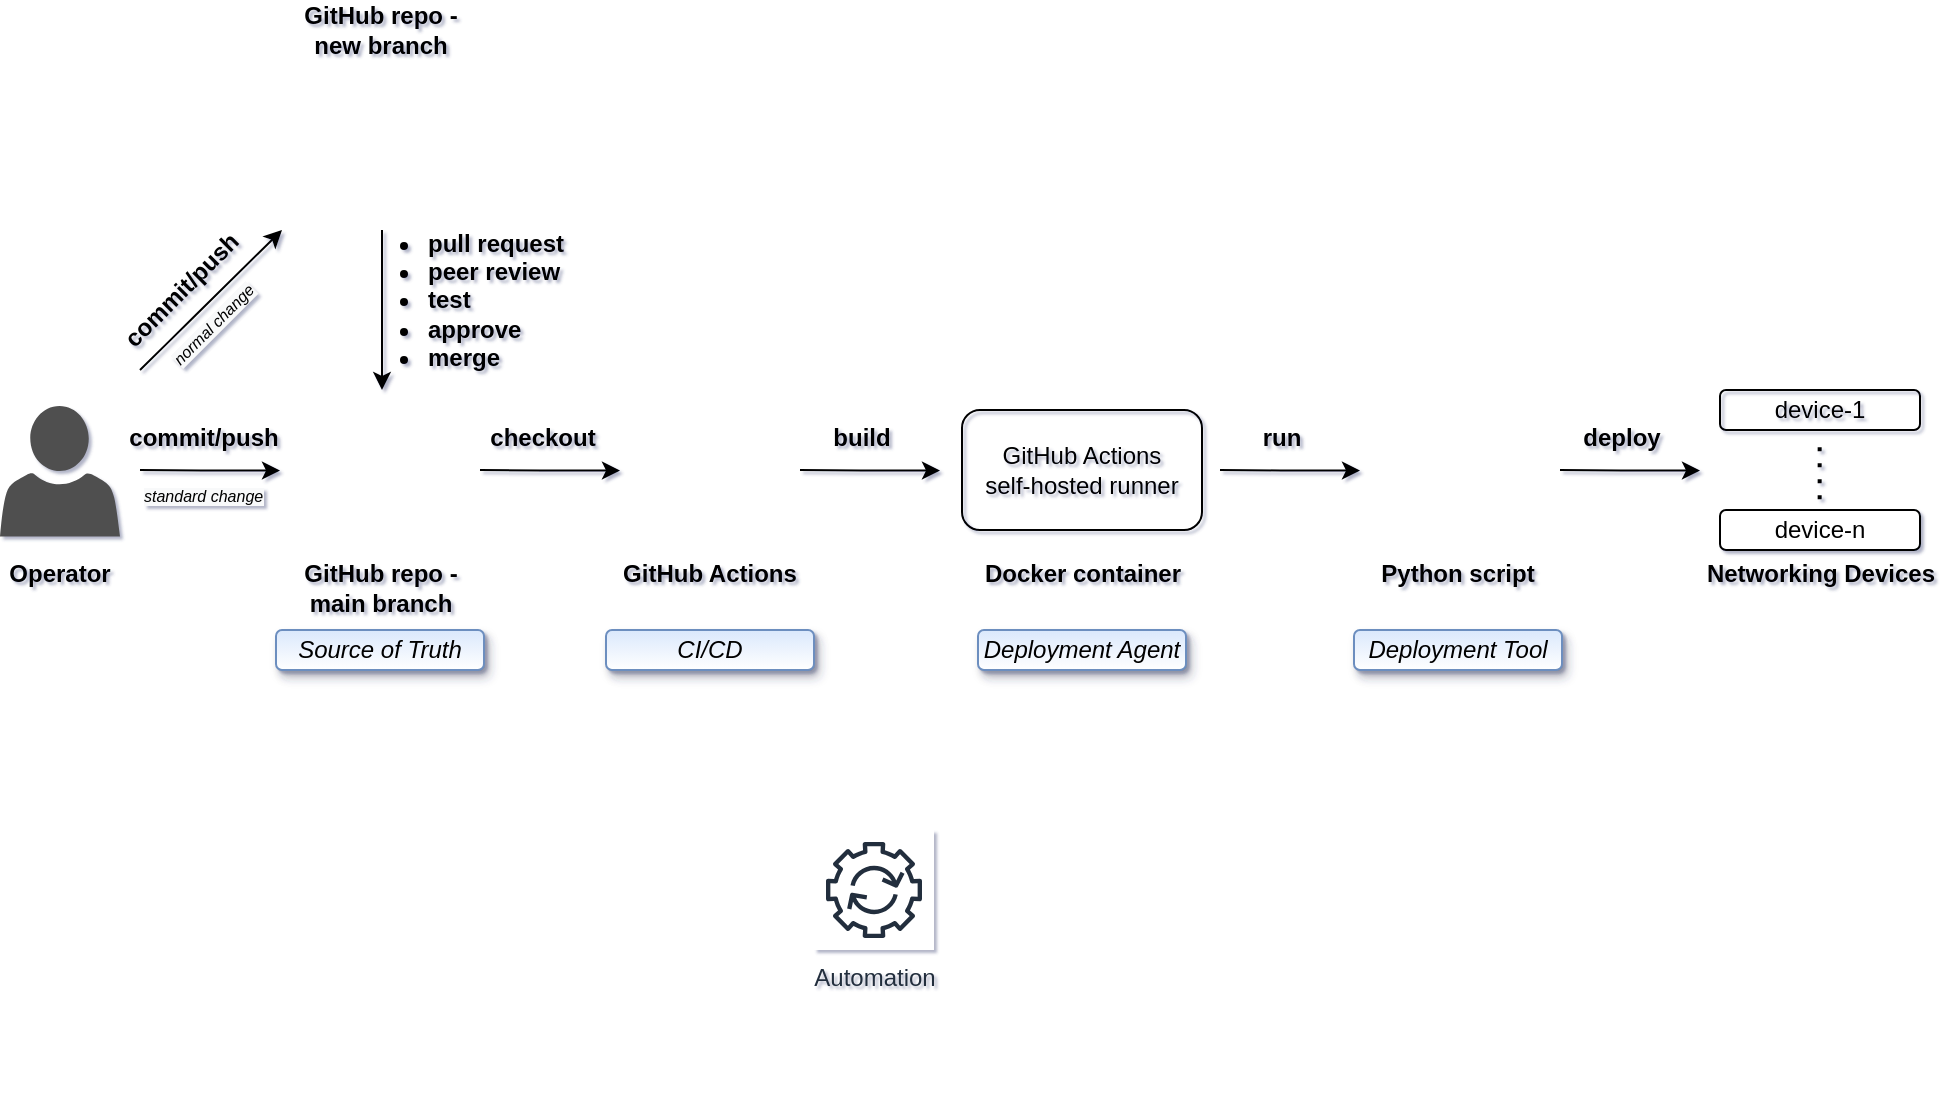 <mxfile version="13.10.6" type="device"><diagram id="ubtK0CXxR8o14yQeXOuR" name="Page-1"><mxGraphModel dx="976" dy="767" grid="1" gridSize="10" guides="1" tooltips="1" connect="1" arrows="1" fold="1" page="1" pageScale="1" pageWidth="1100" pageHeight="850" math="0" shadow="1"><root><mxCell id="0"/><mxCell id="1" parent="0"/><mxCell id="0di4GVNXK07yKZTkaitx-21" value="" style="endArrow=classic;html=1;" parent="1" edge="1"><mxGeometry width="50" height="50" relative="1" as="geometry"><mxPoint x="129" y="360" as="sourcePoint"/><mxPoint x="199" y="360.27" as="targetPoint"/><Array as="points"><mxPoint x="169" y="360.27"/></Array></mxGeometry></mxCell><mxCell id="0di4GVNXK07yKZTkaitx-26" value="" style="endArrow=classic;html=1;" parent="1" edge="1"><mxGeometry width="50" height="50" relative="1" as="geometry"><mxPoint x="299" y="360" as="sourcePoint"/><mxPoint x="369" y="360.27" as="targetPoint"/><Array as="points"><mxPoint x="339" y="360.27"/></Array></mxGeometry></mxCell><mxCell id="0di4GVNXK07yKZTkaitx-27" value="" style="endArrow=classic;html=1;" parent="1" edge="1"><mxGeometry width="50" height="50" relative="1" as="geometry"><mxPoint x="459" y="360" as="sourcePoint"/><mxPoint x="529" y="360.27" as="targetPoint"/><Array as="points"><mxPoint x="499" y="360.27"/></Array></mxGeometry></mxCell><mxCell id="0di4GVNXK07yKZTkaitx-28" value="" style="endArrow=classic;html=1;" parent="1" edge="1"><mxGeometry width="50" height="50" relative="1" as="geometry"><mxPoint x="669" y="360" as="sourcePoint"/><mxPoint x="739" y="360.27" as="targetPoint"/><Array as="points"><mxPoint x="709" y="360.27"/></Array></mxGeometry></mxCell><mxCell id="0di4GVNXK07yKZTkaitx-29" value="" style="endArrow=classic;html=1;" parent="1" edge="1"><mxGeometry width="50" height="50" relative="1" as="geometry"><mxPoint x="839" y="360" as="sourcePoint"/><mxPoint x="909" y="360.27" as="targetPoint"/><Array as="points"><mxPoint x="879" y="360.27"/></Array></mxGeometry></mxCell><mxCell id="0di4GVNXK07yKZTkaitx-30" value="&lt;b&gt;commit/push&lt;/b&gt;" style="text;html=1;strokeColor=none;fillColor=none;align=center;verticalAlign=middle;whiteSpace=wrap;rounded=0;" parent="1" vertex="1"><mxGeometry x="116" y="334" width="90" height="20" as="geometry"/></mxCell><mxCell id="0di4GVNXK07yKZTkaitx-31" value="&lt;b&gt;checkout&lt;/b&gt;" style="text;html=1;strokeColor=none;fillColor=none;align=center;verticalAlign=middle;whiteSpace=wrap;rounded=0;" parent="1" vertex="1"><mxGeometry x="301" y="334" width="59" height="20" as="geometry"/></mxCell><mxCell id="0di4GVNXK07yKZTkaitx-32" value="device-1" style="rounded=1;whiteSpace=wrap;html=1;fillColor=none;" parent="1" vertex="1"><mxGeometry x="919" y="320" width="100" height="20" as="geometry"/></mxCell><mxCell id="0di4GVNXK07yKZTkaitx-33" value="device-n" style="rounded=1;whiteSpace=wrap;html=1;" parent="1" vertex="1"><mxGeometry x="919" y="380" width="100" height="20" as="geometry"/></mxCell><mxCell id="0di4GVNXK07yKZTkaitx-34" value="&lt;b&gt;Networking Devices&lt;br&gt;&lt;/b&gt;" style="text;html=1;strokeColor=none;fillColor=none;align=center;verticalAlign=middle;whiteSpace=wrap;rounded=0;" parent="1" vertex="1"><mxGeometry x="907.75" y="402" width="122.5" height="20" as="geometry"/></mxCell><mxCell id="0di4GVNXK07yKZTkaitx-35" value="" style="endArrow=none;dashed=1;html=1;dashPattern=1 3;strokeWidth=2;" parent="1" edge="1"><mxGeometry width="50" height="50" relative="1" as="geometry"><mxPoint x="968.83" y="374.61" as="sourcePoint"/><mxPoint x="968.83" y="344.61" as="targetPoint"/></mxGeometry></mxCell><mxCell id="0di4GVNXK07yKZTkaitx-36" value="&lt;b&gt;deploy&lt;/b&gt;" style="text;html=1;strokeColor=none;fillColor=none;align=center;verticalAlign=middle;whiteSpace=wrap;rounded=0;" parent="1" vertex="1"><mxGeometry x="850" y="334" width="40" height="20" as="geometry"/></mxCell><mxCell id="0di4GVNXK07yKZTkaitx-40" value="&lt;b&gt;Python script&lt;/b&gt;" style="text;html=1;strokeColor=none;fillColor=none;align=center;verticalAlign=middle;whiteSpace=wrap;rounded=0;" parent="1" vertex="1"><mxGeometry x="748" y="402" width="80" height="20" as="geometry"/></mxCell><mxCell id="0di4GVNXK07yKZTkaitx-41" value="&lt;b&gt;build&lt;/b&gt;" style="text;html=1;strokeColor=none;fillColor=none;align=center;verticalAlign=middle;whiteSpace=wrap;rounded=0;" parent="1" vertex="1"><mxGeometry x="470" y="334" width="40" height="20" as="geometry"/></mxCell><mxCell id="0di4GVNXK07yKZTkaitx-42" value="&lt;b&gt;run&lt;/b&gt;" style="text;html=1;strokeColor=none;fillColor=none;align=center;verticalAlign=middle;whiteSpace=wrap;rounded=0;" parent="1" vertex="1"><mxGeometry x="680" y="334" width="40" height="20" as="geometry"/></mxCell><mxCell id="0di4GVNXK07yKZTkaitx-11" value="GitHub Actions&lt;br&gt;self-hosted runner" style="rounded=1;whiteSpace=wrap;html=1;fillColor=none;" parent="1" vertex="1"><mxGeometry x="540" y="330" width="120" height="60" as="geometry"/></mxCell><mxCell id="0di4GVNXK07yKZTkaitx-19" value="&lt;b&gt;Docker container&lt;br&gt;&lt;/b&gt;" style="text;html=1;strokeColor=none;fillColor=none;align=center;verticalAlign=middle;whiteSpace=wrap;rounded=0;" parent="1" vertex="1"><mxGeometry x="547.5" y="402" width="105" height="20" as="geometry"/></mxCell><mxCell id="0di4GVNXK07yKZTkaitx-5" value="" style="shape=image;html=1;verticalAlign=top;verticalLabelPosition=bottom;labelBackgroundColor=#ffffff;imageAspect=0;aspect=fixed;image=https://cdn2.iconfinder.com/data/icons/social-icons-circular-color/512/github-128.png" parent="1" vertex="1"><mxGeometry x="374" y="320" width="80" height="80" as="geometry"/></mxCell><mxCell id="0di4GVNXK07yKZTkaitx-18" value="&lt;b&gt;GitHub Actions&lt;br&gt;&lt;/b&gt;" style="text;html=1;strokeColor=none;fillColor=none;align=center;verticalAlign=middle;whiteSpace=wrap;rounded=0;" parent="1" vertex="1"><mxGeometry x="369" y="402" width="90" height="20" as="geometry"/></mxCell><mxCell id="0di4GVNXK07yKZTkaitx-10" value="" style="shape=image;html=1;verticalAlign=top;verticalLabelPosition=bottom;labelBackgroundColor=#ffffff;imageAspect=0;aspect=fixed;image=https://cdn3.iconfinder.com/data/icons/social-network-and-media-1/128/Github.png" parent="1" vertex="1"><mxGeometry x="209" y="320" width="80" height="80" as="geometry"/></mxCell><mxCell id="0di4GVNXK07yKZTkaitx-17" value="&lt;b&gt;GitHub repo - main branch&lt;/b&gt;" style="text;html=1;strokeColor=none;fillColor=none;align=center;verticalAlign=middle;whiteSpace=wrap;rounded=0;" parent="1" vertex="1"><mxGeometry x="208.5" y="409" width="81" height="20" as="geometry"/></mxCell><mxCell id="0di4GVNXK07yKZTkaitx-8" value="" style="pointerEvents=1;shadow=0;dashed=0;html=1;strokeColor=none;fillColor=#505050;labelPosition=center;verticalLabelPosition=bottom;verticalAlign=top;outlineConnect=0;align=center;shape=mxgraph.office.users.user;aspect=fixed;" parent="1" vertex="1"><mxGeometry x="59" y="328" width="60" height="65.22" as="geometry"/></mxCell><mxCell id="0di4GVNXK07yKZTkaitx-16" value="&lt;b&gt;Operator&lt;/b&gt;" style="text;html=1;strokeColor=none;fillColor=none;align=center;verticalAlign=middle;whiteSpace=wrap;rounded=0;" parent="1" vertex="1"><mxGeometry x="69" y="402" width="40" height="20" as="geometry"/></mxCell><mxCell id="BkZlHpfip2ykGgVXvWdr-1" value="" style="shape=image;html=1;verticalAlign=top;verticalLabelPosition=bottom;labelBackgroundColor=#ffffff;imageAspect=0;aspect=fixed;image=https://cdn3.iconfinder.com/data/icons/social-network-and-media-1/128/Github.png" parent="1" vertex="1"><mxGeometry x="209" y="160" width="80" height="80" as="geometry"/></mxCell><mxCell id="BkZlHpfip2ykGgVXvWdr-2" value="" style="endArrow=classic;html=1;" parent="1" edge="1"><mxGeometry width="50" height="50" relative="1" as="geometry"><mxPoint x="250" y="240" as="sourcePoint"/><mxPoint x="250" y="320" as="targetPoint"/><Array as="points"><mxPoint x="250" y="250"/></Array></mxGeometry></mxCell><mxCell id="BkZlHpfip2ykGgVXvWdr-3" value="&lt;b&gt;GitHub repo - new branch&lt;/b&gt;" style="text;html=1;strokeColor=none;fillColor=none;align=center;verticalAlign=middle;whiteSpace=wrap;rounded=0;" parent="1" vertex="1"><mxGeometry x="208.5" y="130" width="81" height="20" as="geometry"/></mxCell><mxCell id="BkZlHpfip2ykGgVXvWdr-4" value="&lt;ul&gt;&lt;li&gt;&lt;b&gt;pull request&lt;/b&gt;&lt;/li&gt;&lt;li&gt;&lt;b&gt;peer review&lt;/b&gt;&lt;/li&gt;&lt;li&gt;&lt;b&gt;test&lt;/b&gt;&lt;/li&gt;&lt;li&gt;&lt;b&gt;approve&lt;/b&gt;&lt;/li&gt;&lt;li&gt;&lt;b&gt;merge&lt;/b&gt;&lt;/li&gt;&lt;/ul&gt;" style="text;html=1;strokeColor=none;fillColor=none;align=left;verticalAlign=middle;whiteSpace=wrap;rounded=0;" parent="1" vertex="1"><mxGeometry x="231" y="240" width="140" height="70" as="geometry"/></mxCell><mxCell id="BkZlHpfip2ykGgVXvWdr-5" value="" style="endArrow=classic;html=1;bendable=0;shadow=0;sketch=0;strokeWidth=1;rounded=1;labelBorderColor=none;" parent="1" edge="1"><mxGeometry width="50" height="50" relative="1" as="geometry"><mxPoint x="129" y="310" as="sourcePoint"/><mxPoint x="200" y="240" as="targetPoint"/><Array as="points"><mxPoint x="149" y="290.27"/></Array></mxGeometry></mxCell><mxCell id="BkZlHpfip2ykGgVXvWdr-6" value="&lt;b&gt;commit/push&lt;/b&gt;" style="text;html=1;strokeColor=none;fillColor=none;align=center;verticalAlign=middle;whiteSpace=wrap;rounded=0;rotation=-45;" parent="1" vertex="1"><mxGeometry x="130" y="260" width="40" height="20" as="geometry"/></mxCell><mxCell id="-_KzPOu2snX8i_z35t2C-1" value="&lt;span&gt;Source of Truth&lt;/span&gt;" style="text;html=1;strokeColor=#6c8ebf;fillColor=#dae8fc;align=center;verticalAlign=middle;whiteSpace=wrap;rounded=1;gradientColor=#ffffff;glass=0;shadow=1;sketch=0;fontStyle=2;labelBackgroundColor=none;labelBorderColor=none;" parent="1" vertex="1"><mxGeometry x="197" y="440" width="104" height="20" as="geometry"/></mxCell><mxCell id="-_KzPOu2snX8i_z35t2C-2" value="&lt;span&gt;CI/CD&lt;/span&gt;" style="text;html=1;strokeColor=#6c8ebf;fillColor=#dae8fc;align=center;verticalAlign=middle;whiteSpace=wrap;rounded=1;gradientColor=#ffffff;glass=0;shadow=1;sketch=0;fontStyle=2;labelBackgroundColor=none;labelBorderColor=none;" parent="1" vertex="1"><mxGeometry x="362" y="440" width="104" height="20" as="geometry"/></mxCell><mxCell id="-_KzPOu2snX8i_z35t2C-3" value="&lt;span&gt;Deployment Tool&lt;/span&gt;" style="text;html=1;strokeColor=#6c8ebf;fillColor=#dae8fc;align=center;verticalAlign=middle;whiteSpace=wrap;rounded=1;gradientColor=#ffffff;glass=0;shadow=1;sketch=0;fontStyle=2;labelBackgroundColor=none;labelBorderColor=none;" parent="1" vertex="1"><mxGeometry x="736" y="440" width="104" height="20" as="geometry"/></mxCell><mxCell id="-_KzPOu2snX8i_z35t2C-4" value="&lt;span&gt;Deployment Agent&lt;/span&gt;" style="text;html=1;strokeColor=#6c8ebf;fillColor=#dae8fc;align=center;verticalAlign=middle;whiteSpace=wrap;rounded=1;gradientColor=#ffffff;glass=0;shadow=1;sketch=0;fontStyle=2;labelBackgroundColor=none;labelBorderColor=none;" parent="1" vertex="1"><mxGeometry x="548" y="440" width="104" height="20" as="geometry"/></mxCell><mxCell id="-_KzPOu2snX8i_z35t2C-7" value="" style="shape=image;html=1;verticalAlign=top;verticalLabelPosition=bottom;labelBackgroundColor=#ffffff;imageAspect=0;aspect=fixed;image=https://cdn4.iconfinder.com/data/icons/essential-3/32/356-Document_Code-128.png;rounded=1;shadow=1;glass=0;sketch=0;gradientColor=#ffffff;" parent="1" vertex="1"><mxGeometry x="750.5" y="323" width="75" height="75" as="geometry"/></mxCell><mxCell id="NPknkLC1WkhTkJsWbaCz-3" value="&lt;span style=&quot;color: rgb(0, 0, 0); font-family: helvetica; font-size: 8px; font-weight: 400; letter-spacing: normal; text-align: center; text-indent: 0px; text-transform: none; word-spacing: 0px; background-color: rgb(248, 249, 250); display: inline; float: none;&quot;&gt;standard change&lt;/span&gt;" style="text;whiteSpace=wrap;html=1;fontStyle=2;fontSize=8;" parent="1" vertex="1"><mxGeometry x="128.71" y="362" width="66.29" height="25.29" as="geometry"/></mxCell><mxCell id="NPknkLC1WkhTkJsWbaCz-4" value="&lt;span style=&quot;color: rgb(0 , 0 , 0) ; font-family: &amp;#34;helvetica&amp;#34; ; font-size: 8px ; font-weight: 400 ; letter-spacing: normal ; text-align: center ; text-indent: 0px ; text-transform: none ; word-spacing: 0px ; background-color: rgb(248 , 249 , 250) ; display: inline ; float: none&quot;&gt;normal change&lt;/span&gt;" style="text;whiteSpace=wrap;html=1;fontStyle=2;fontSize=8;rotation=-45;" parent="1" vertex="1"><mxGeometry x="137.0" y="272" width="66.29" height="25.29" as="geometry"/></mxCell><mxCell id="qhyrtXmqJ49Yqb2OUOIZ-1" value="" style="shape=image;html=1;verticalAlign=top;verticalLabelPosition=bottom;labelBackgroundColor=#ffffff;imageAspect=0;aspect=fixed;image=https://cdn1.iconfinder.com/data/icons/ios-11-glyphs/30/automation-128.png" vertex="1" parent="1"><mxGeometry x="266" y="540" width="128" height="128" as="geometry"/></mxCell><mxCell id="qhyrtXmqJ49Yqb2OUOIZ-2" value="Automation" style="outlineConnect=0;fontColor=#232F3E;gradientColor=none;strokeColor=#232F3E;fillColor=#ffffff;dashed=0;verticalLabelPosition=bottom;verticalAlign=top;align=center;html=1;fontSize=12;fontStyle=0;aspect=fixed;shape=mxgraph.aws4.resourceIcon;resIcon=mxgraph.aws4.automation;" vertex="1" parent="1"><mxGeometry x="466" y="540" width="60" height="60" as="geometry"/></mxCell></root></mxGraphModel></diagram></mxfile>